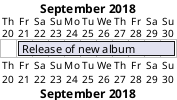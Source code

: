 {
  "sha1": "l9bs0wqlxba4v0cf1inzhh2f73sxgnm",
  "insertion": {
    "when": "2024-06-03T18:59:33.891Z",
    "url": "http://forum.plantuml.net/7870/gantt-tasks-ends-on-a-date",
    "user": "plantuml@gmail.com"
  }
}
@startgantt
Project starts the 20th of september 2018
[Release of new album] starts the 21th of September 2018
[Release of new album] ends the 30th of September 2018
@endgantt
